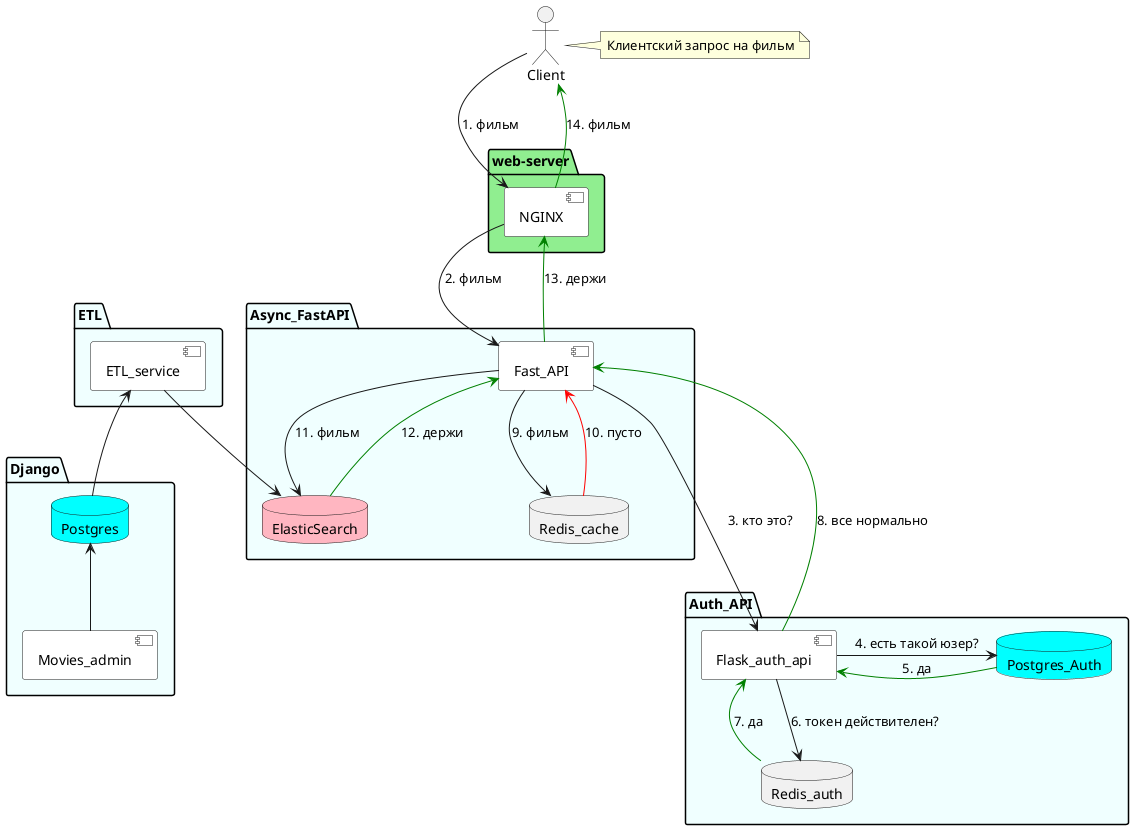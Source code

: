 @startuml
"Client"


package web-server #LightGreen {
    [NGINX] #White
}
package Auth_API {
    [Flask_auth_api] #White
    database Postgres_Auth #Aqua
    database Redis_auth
}
package ETL {
    [ETL_service] #White
}
package Async_FastAPI {
    [Fast_API] #White
    database ElasticSearch #LightPink
    database Redis_cache
}
package Django {
    [Movies_admin] #White
    database Postgres #Aqua
}



'------------Связи ---------------
[Client] --> [NGINX]: 1. фильм
[NGINX] --> [Fast_API]: 2. фильм
[Fast_API] ---> [Flask_auth_api]: 3. кто это?
[Flask_auth_api] -r-> Postgres_Auth: 4. есть такой юзер?
[Flask_auth_api] <-[#green] Postgres_Auth: 5. да
[Flask_auth_api] --> [Redis_auth]: 6. токен действителен?
[Flask_auth_api] -[hidden]-> [Redis_auth]
[Flask_auth_api] <-[#green] [Redis_auth]: 7. да
[Fast_API] <-[#green]- [Flask_auth_api]: 8. все нормально
[Fast_API] --> Redis_cache: 9. фильм
[Fast_API] -[hidden]-> Redis_cache
[Fast_API] <-[#red]- Redis_cache: 10. пусто
[Fast_API] -r-> ElasticSearch: 11. фильм
[Fast_API] <-[#green]- ElasticSearch: 12. держи
[Fast_API] <-[hidden]- ElasticSearch
[NGINX] <-[#green]- [Fast_API]: 13. держи
[NGINX] <-[hidden]- [Fast_API]
[Client] <-[hidden]- [NGINX]
[Client] <-[#green]- [NGINX]: 14. фильм
Postgres <-- [Movies_admin]
[ETL_service] --> ElasticSearch
[ETL_service] -[hidden]-> ElasticSearch
[ETL_service] <-- Postgres


'--------- Комментарии ----------
note right of [Client]: Клиентский запрос на фильм

'--------- Раскраска ------------
skinparam PackageBackgroundColor Azure
skinparam ArrowColor Black
@enduml